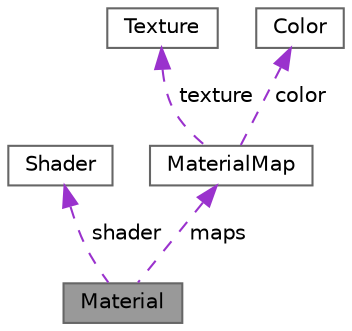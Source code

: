 digraph "Material"
{
 // INTERACTIVE_SVG=YES
 // LATEX_PDF_SIZE
  bgcolor="transparent";
  edge [fontname=Helvetica,fontsize=10,labelfontname=Helvetica,labelfontsize=10];
  node [fontname=Helvetica,fontsize=10,shape=box,height=0.2,width=0.4];
  Node1 [label="Material",height=0.2,width=0.4,color="gray40", fillcolor="grey60", style="filled", fontcolor="black",tooltip=" "];
  Node2 -> Node1 [dir="back",color="darkorchid3",style="dashed",label=" shader" ];
  Node2 [label="Shader",height=0.2,width=0.4,color="gray40", fillcolor="white", style="filled",URL="$struct_shader.html",tooltip=" "];
  Node3 -> Node1 [dir="back",color="darkorchid3",style="dashed",label=" maps" ];
  Node3 [label="MaterialMap",height=0.2,width=0.4,color="gray40", fillcolor="white", style="filled",URL="$struct_material_map.html",tooltip=" "];
  Node4 -> Node3 [dir="back",color="darkorchid3",style="dashed",label=" texture" ];
  Node4 [label="Texture",height=0.2,width=0.4,color="gray40", fillcolor="white", style="filled",URL="$struct_texture.html",tooltip=" "];
  Node5 -> Node3 [dir="back",color="darkorchid3",style="dashed",label=" color" ];
  Node5 [label="Color",height=0.2,width=0.4,color="gray40", fillcolor="white", style="filled",URL="$struct_color.html",tooltip=" "];
}
